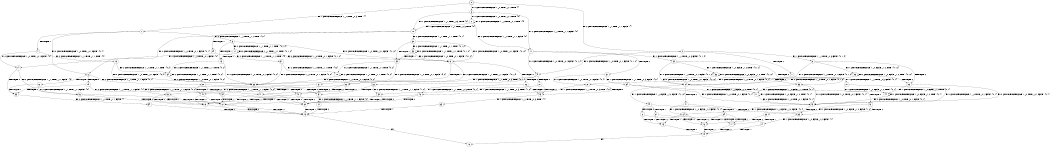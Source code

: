 digraph BCG {
size = "7, 10.5";
center = TRUE;
node [shape = circle];
0 [peripheries = 2];
0 -> 1 [label = "EX !1 !ATOMIC_EXCH_BRANCH (1, +1, TRUE, +0, 3, TRUE) !{}"];
0 -> 2 [label = "EX !2 !ATOMIC_EXCH_BRANCH (1, +1, TRUE, +1, 1, FALSE) !{}"];
0 -> 3 [label = "EX !0 !ATOMIC_EXCH_BRANCH (1, +0, TRUE, +0, 1, TRUE) !{}"];
1 -> 4 [label = "TERMINATE !1"];
1 -> 5 [label = "EX !2 !ATOMIC_EXCH_BRANCH (1, +1, TRUE, +1, 1, TRUE) !{0, 1}"];
1 -> 6 [label = "EX !0 !ATOMIC_EXCH_BRANCH (1, +0, TRUE, +0, 1, FALSE) !{0, 1}"];
2 -> 7 [label = "TERMINATE !2"];
2 -> 8 [label = "EX !1 !ATOMIC_EXCH_BRANCH (1, +1, TRUE, +0, 3, FALSE) !{0, 1, 2}"];
2 -> 9 [label = "EX !0 !ATOMIC_EXCH_BRANCH (1, +0, TRUE, +0, 1, FALSE) !{0, 1, 2}"];
3 -> 10 [label = "EX !1 !ATOMIC_EXCH_BRANCH (1, +1, TRUE, +0, 3, TRUE) !{0}"];
3 -> 11 [label = "EX !2 !ATOMIC_EXCH_BRANCH (1, +1, TRUE, +1, 1, FALSE) !{0}"];
3 -> 12 [label = "EX !0 !ATOMIC_EXCH_BRANCH (1, +0, TRUE, +0, 1, TRUE) !{0}"];
4 -> 13 [label = "EX !2 !ATOMIC_EXCH_BRANCH (1, +1, TRUE, +1, 1, TRUE) !{0}"];
4 -> 14 [label = "EX !0 !ATOMIC_EXCH_BRANCH (1, +0, TRUE, +0, 1, FALSE) !{0}"];
5 -> 15 [label = "TERMINATE !1"];
5 -> 16 [label = "EX !0 !ATOMIC_EXCH_BRANCH (1, +0, TRUE, +0, 1, FALSE) !{0, 1, 2}"];
5 -> 17 [label = "EX !2 !ATOMIC_EXCH_BRANCH (1, +1, TRUE, +1, 1, TRUE) !{0, 1, 2}"];
6 -> 18 [label = "TERMINATE !1"];
6 -> 19 [label = "TERMINATE !0"];
6 -> 20 [label = "EX !2 !ATOMIC_EXCH_BRANCH (1, +1, TRUE, +1, 1, FALSE) !{0, 1}"];
7 -> 21 [label = "EX !1 !ATOMIC_EXCH_BRANCH (1, +1, TRUE, +0, 3, FALSE) !{0, 1}"];
7 -> 22 [label = "EX !0 !ATOMIC_EXCH_BRANCH (1, +0, TRUE, +0, 1, FALSE) !{0, 1}"];
8 -> 23 [label = "TERMINATE !2"];
8 -> 24 [label = "EX !0 !ATOMIC_EXCH_BRANCH (1, +0, TRUE, +0, 1, FALSE) !{0, 1, 2}"];
8 -> 25 [label = "EX !1 !ATOMIC_EXCH_BRANCH (1, +0, FALSE, +1, 2, TRUE) !{0, 1, 2}"];
9 -> 26 [label = "TERMINATE !2"];
9 -> 27 [label = "TERMINATE !0"];
9 -> 28 [label = "EX !1 !ATOMIC_EXCH_BRANCH (1, +1, TRUE, +0, 3, TRUE) !{0, 1, 2}"];
10 -> 29 [label = "TERMINATE !1"];
10 -> 30 [label = "EX !2 !ATOMIC_EXCH_BRANCH (1, +1, TRUE, +1, 1, TRUE) !{0, 1}"];
10 -> 6 [label = "EX !0 !ATOMIC_EXCH_BRANCH (1, +0, TRUE, +0, 1, FALSE) !{0, 1}"];
11 -> 31 [label = "TERMINATE !2"];
11 -> 32 [label = "EX !1 !ATOMIC_EXCH_BRANCH (1, +1, TRUE, +0, 3, FALSE) !{0, 1, 2}"];
11 -> 9 [label = "EX !0 !ATOMIC_EXCH_BRANCH (1, +0, TRUE, +0, 1, FALSE) !{0, 1, 2}"];
12 -> 10 [label = "EX !1 !ATOMIC_EXCH_BRANCH (1, +1, TRUE, +0, 3, TRUE) !{0}"];
12 -> 11 [label = "EX !2 !ATOMIC_EXCH_BRANCH (1, +1, TRUE, +1, 1, FALSE) !{0}"];
12 -> 12 [label = "EX !0 !ATOMIC_EXCH_BRANCH (1, +0, TRUE, +0, 1, TRUE) !{0}"];
13 -> 33 [label = "EX !0 !ATOMIC_EXCH_BRANCH (1, +0, TRUE, +0, 1, FALSE) !{0, 2}"];
13 -> 34 [label = "EX !2 !ATOMIC_EXCH_BRANCH (1, +1, TRUE, +1, 1, TRUE) !{0, 2}"];
14 -> 35 [label = "TERMINATE !0"];
14 -> 36 [label = "EX !2 !ATOMIC_EXCH_BRANCH (1, +1, TRUE, +1, 1, FALSE) !{0}"];
15 -> 33 [label = "EX !0 !ATOMIC_EXCH_BRANCH (1, +0, TRUE, +0, 1, FALSE) !{0, 2}"];
15 -> 34 [label = "EX !2 !ATOMIC_EXCH_BRANCH (1, +1, TRUE, +1, 1, TRUE) !{0, 2}"];
16 -> 37 [label = "TERMINATE !1"];
16 -> 38 [label = "TERMINATE !0"];
16 -> 28 [label = "EX !2 !ATOMIC_EXCH_BRANCH (1, +1, TRUE, +1, 1, FALSE) !{0, 1, 2}"];
17 -> 15 [label = "TERMINATE !1"];
17 -> 16 [label = "EX !0 !ATOMIC_EXCH_BRANCH (1, +0, TRUE, +0, 1, FALSE) !{0, 1, 2}"];
17 -> 17 [label = "EX !2 !ATOMIC_EXCH_BRANCH (1, +1, TRUE, +1, 1, TRUE) !{0, 1, 2}"];
18 -> 35 [label = "TERMINATE !0"];
18 -> 36 [label = "EX !2 !ATOMIC_EXCH_BRANCH (1, +1, TRUE, +1, 1, FALSE) !{0}"];
19 -> 35 [label = "TERMINATE !1"];
19 -> 39 [label = "EX !2 !ATOMIC_EXCH_BRANCH (1, +1, TRUE, +1, 1, FALSE) !{1}"];
20 -> 40 [label = "TERMINATE !1"];
20 -> 41 [label = "TERMINATE !2"];
20 -> 42 [label = "TERMINATE !0"];
21 -> 43 [label = "EX !0 !ATOMIC_EXCH_BRANCH (1, +0, TRUE, +0, 1, FALSE) !{0, 1}"];
21 -> 44 [label = "EX !1 !ATOMIC_EXCH_BRANCH (1, +0, FALSE, +1, 2, TRUE) !{0, 1}"];
22 -> 45 [label = "TERMINATE !0"];
22 -> 46 [label = "EX !1 !ATOMIC_EXCH_BRANCH (1, +1, TRUE, +0, 3, TRUE) !{0, 1}"];
23 -> 43 [label = "EX !0 !ATOMIC_EXCH_BRANCH (1, +0, TRUE, +0, 1, FALSE) !{0, 1}"];
23 -> 44 [label = "EX !1 !ATOMIC_EXCH_BRANCH (1, +0, FALSE, +1, 2, TRUE) !{0, 1}"];
24 -> 47 [label = "TERMINATE !2"];
24 -> 48 [label = "TERMINATE !0"];
24 -> 49 [label = "EX !1 !ATOMIC_EXCH_BRANCH (1, +0, FALSE, +1, 2, FALSE) !{0, 1, 2}"];
25 -> 23 [label = "TERMINATE !2"];
25 -> 24 [label = "EX !0 !ATOMIC_EXCH_BRANCH (1, +0, TRUE, +0, 1, FALSE) !{0, 1, 2}"];
25 -> 25 [label = "EX !1 !ATOMIC_EXCH_BRANCH (1, +0, FALSE, +1, 2, TRUE) !{0, 1, 2}"];
26 -> 45 [label = "TERMINATE !0"];
26 -> 46 [label = "EX !1 !ATOMIC_EXCH_BRANCH (1, +1, TRUE, +0, 3, TRUE) !{0, 1}"];
27 -> 45 [label = "TERMINATE !2"];
27 -> 50 [label = "EX !1 !ATOMIC_EXCH_BRANCH (1, +1, TRUE, +0, 3, TRUE) !{1, 2}"];
28 -> 40 [label = "TERMINATE !1"];
28 -> 41 [label = "TERMINATE !2"];
28 -> 42 [label = "TERMINATE !0"];
29 -> 51 [label = "EX !2 !ATOMIC_EXCH_BRANCH (1, +1, TRUE, +1, 1, TRUE) !{0}"];
29 -> 14 [label = "EX !0 !ATOMIC_EXCH_BRANCH (1, +0, TRUE, +0, 1, FALSE) !{0}"];
30 -> 52 [label = "TERMINATE !1"];
30 -> 53 [label = "EX !2 !ATOMIC_EXCH_BRANCH (1, +1, TRUE, +1, 1, TRUE) !{0, 1, 2}"];
30 -> 16 [label = "EX !0 !ATOMIC_EXCH_BRANCH (1, +0, TRUE, +0, 1, FALSE) !{0, 1, 2}"];
31 -> 54 [label = "EX !1 !ATOMIC_EXCH_BRANCH (1, +1, TRUE, +0, 3, FALSE) !{0, 1}"];
31 -> 22 [label = "EX !0 !ATOMIC_EXCH_BRANCH (1, +0, TRUE, +0, 1, FALSE) !{0, 1}"];
32 -> 55 [label = "TERMINATE !2"];
32 -> 56 [label = "EX !1 !ATOMIC_EXCH_BRANCH (1, +0, FALSE, +1, 2, TRUE) !{0, 1, 2}"];
32 -> 24 [label = "EX !0 !ATOMIC_EXCH_BRANCH (1, +0, TRUE, +0, 1, FALSE) !{0, 1, 2}"];
33 -> 57 [label = "TERMINATE !0"];
33 -> 58 [label = "EX !2 !ATOMIC_EXCH_BRANCH (1, +1, TRUE, +1, 1, FALSE) !{0, 2}"];
34 -> 33 [label = "EX !0 !ATOMIC_EXCH_BRANCH (1, +0, TRUE, +0, 1, FALSE) !{0, 2}"];
34 -> 34 [label = "EX !2 !ATOMIC_EXCH_BRANCH (1, +1, TRUE, +1, 1, TRUE) !{0, 2}"];
35 -> 59 [label = "EX !2 !ATOMIC_EXCH_BRANCH (1, +1, TRUE, +1, 1, FALSE) !{}"];
36 -> 60 [label = "TERMINATE !2"];
36 -> 61 [label = "TERMINATE !0"];
37 -> 57 [label = "TERMINATE !0"];
37 -> 58 [label = "EX !2 !ATOMIC_EXCH_BRANCH (1, +1, TRUE, +1, 1, FALSE) !{0, 2}"];
38 -> 57 [label = "TERMINATE !1"];
38 -> 50 [label = "EX !2 !ATOMIC_EXCH_BRANCH (1, +1, TRUE, +1, 1, FALSE) !{1, 2}"];
39 -> 61 [label = "TERMINATE !1"];
39 -> 62 [label = "TERMINATE !2"];
40 -> 60 [label = "TERMINATE !2"];
40 -> 61 [label = "TERMINATE !0"];
41 -> 60 [label = "TERMINATE !1"];
41 -> 62 [label = "TERMINATE !0"];
42 -> 61 [label = "TERMINATE !1"];
42 -> 62 [label = "TERMINATE !2"];
43 -> 63 [label = "TERMINATE !0"];
43 -> 64 [label = "EX !1 !ATOMIC_EXCH_BRANCH (1, +0, FALSE, +1, 2, FALSE) !{0, 1}"];
44 -> 43 [label = "EX !0 !ATOMIC_EXCH_BRANCH (1, +0, TRUE, +0, 1, FALSE) !{0, 1}"];
44 -> 44 [label = "EX !1 !ATOMIC_EXCH_BRANCH (1, +0, FALSE, +1, 2, TRUE) !{0, 1}"];
45 -> 65 [label = "EX !1 !ATOMIC_EXCH_BRANCH (1, +1, TRUE, +0, 3, TRUE) !{1}"];
46 -> 60 [label = "TERMINATE !1"];
46 -> 62 [label = "TERMINATE !0"];
47 -> 63 [label = "TERMINATE !0"];
47 -> 64 [label = "EX !1 !ATOMIC_EXCH_BRANCH (1, +0, FALSE, +1, 2, FALSE) !{0, 1}"];
48 -> 63 [label = "TERMINATE !2"];
48 -> 66 [label = "EX !1 !ATOMIC_EXCH_BRANCH (1, +0, FALSE, +1, 2, FALSE) !{1, 2}"];
49 -> 67 [label = "TERMINATE !1"];
49 -> 68 [label = "TERMINATE !2"];
49 -> 69 [label = "TERMINATE !0"];
50 -> 61 [label = "TERMINATE !1"];
50 -> 62 [label = "TERMINATE !2"];
51 -> 70 [label = "EX !2 !ATOMIC_EXCH_BRANCH (1, +1, TRUE, +1, 1, TRUE) !{0, 2}"];
51 -> 33 [label = "EX !0 !ATOMIC_EXCH_BRANCH (1, +0, TRUE, +0, 1, FALSE) !{0, 2}"];
52 -> 70 [label = "EX !2 !ATOMIC_EXCH_BRANCH (1, +1, TRUE, +1, 1, TRUE) !{0, 2}"];
52 -> 33 [label = "EX !0 !ATOMIC_EXCH_BRANCH (1, +0, TRUE, +0, 1, FALSE) !{0, 2}"];
53 -> 52 [label = "TERMINATE !1"];
53 -> 53 [label = "EX !2 !ATOMIC_EXCH_BRANCH (1, +1, TRUE, +1, 1, TRUE) !{0, 1, 2}"];
53 -> 16 [label = "EX !0 !ATOMIC_EXCH_BRANCH (1, +0, TRUE, +0, 1, FALSE) !{0, 1, 2}"];
54 -> 71 [label = "EX !1 !ATOMIC_EXCH_BRANCH (1, +0, FALSE, +1, 2, TRUE) !{0, 1}"];
54 -> 43 [label = "EX !0 !ATOMIC_EXCH_BRANCH (1, +0, TRUE, +0, 1, FALSE) !{0, 1}"];
55 -> 71 [label = "EX !1 !ATOMIC_EXCH_BRANCH (1, +0, FALSE, +1, 2, TRUE) !{0, 1}"];
55 -> 43 [label = "EX !0 !ATOMIC_EXCH_BRANCH (1, +0, TRUE, +0, 1, FALSE) !{0, 1}"];
56 -> 55 [label = "TERMINATE !2"];
56 -> 56 [label = "EX !1 !ATOMIC_EXCH_BRANCH (1, +0, FALSE, +1, 2, TRUE) !{0, 1, 2}"];
56 -> 24 [label = "EX !0 !ATOMIC_EXCH_BRANCH (1, +0, TRUE, +0, 1, FALSE) !{0, 1, 2}"];
57 -> 72 [label = "EX !2 !ATOMIC_EXCH_BRANCH (1, +1, TRUE, +1, 1, FALSE) !{2}"];
58 -> 60 [label = "TERMINATE !2"];
58 -> 61 [label = "TERMINATE !0"];
59 -> 73 [label = "TERMINATE !2"];
60 -> 73 [label = "TERMINATE !0"];
61 -> 73 [label = "TERMINATE !2"];
62 -> 73 [label = "TERMINATE !1"];
63 -> 74 [label = "EX !1 !ATOMIC_EXCH_BRANCH (1, +0, FALSE, +1, 2, FALSE) !{1}"];
64 -> 75 [label = "TERMINATE !1"];
64 -> 76 [label = "TERMINATE !0"];
65 -> 73 [label = "TERMINATE !1"];
66 -> 77 [label = "TERMINATE !1"];
66 -> 76 [label = "TERMINATE !2"];
67 -> 75 [label = "TERMINATE !2"];
67 -> 77 [label = "TERMINATE !0"];
68 -> 75 [label = "TERMINATE !1"];
68 -> 76 [label = "TERMINATE !0"];
69 -> 77 [label = "TERMINATE !1"];
69 -> 76 [label = "TERMINATE !2"];
70 -> 70 [label = "EX !2 !ATOMIC_EXCH_BRANCH (1, +1, TRUE, +1, 1, TRUE) !{0, 2}"];
70 -> 33 [label = "EX !0 !ATOMIC_EXCH_BRANCH (1, +0, TRUE, +0, 1, FALSE) !{0, 2}"];
71 -> 71 [label = "EX !1 !ATOMIC_EXCH_BRANCH (1, +0, FALSE, +1, 2, TRUE) !{0, 1}"];
71 -> 43 [label = "EX !0 !ATOMIC_EXCH_BRANCH (1, +0, TRUE, +0, 1, FALSE) !{0, 1}"];
72 -> 73 [label = "TERMINATE !2"];
73 -> 78 [label = "exit"];
74 -> 79 [label = "TERMINATE !1"];
75 -> 79 [label = "TERMINATE !0"];
76 -> 79 [label = "TERMINATE !1"];
77 -> 79 [label = "TERMINATE !2"];
79 -> 78 [label = "exit"];
}
